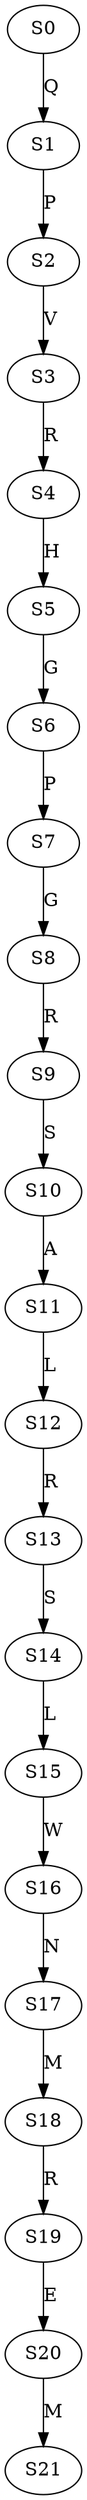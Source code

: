 strict digraph  {
	S0 -> S1 [ label = Q ];
	S1 -> S2 [ label = P ];
	S2 -> S3 [ label = V ];
	S3 -> S4 [ label = R ];
	S4 -> S5 [ label = H ];
	S5 -> S6 [ label = G ];
	S6 -> S7 [ label = P ];
	S7 -> S8 [ label = G ];
	S8 -> S9 [ label = R ];
	S9 -> S10 [ label = S ];
	S10 -> S11 [ label = A ];
	S11 -> S12 [ label = L ];
	S12 -> S13 [ label = R ];
	S13 -> S14 [ label = S ];
	S14 -> S15 [ label = L ];
	S15 -> S16 [ label = W ];
	S16 -> S17 [ label = N ];
	S17 -> S18 [ label = M ];
	S18 -> S19 [ label = R ];
	S19 -> S20 [ label = E ];
	S20 -> S21 [ label = M ];
}
